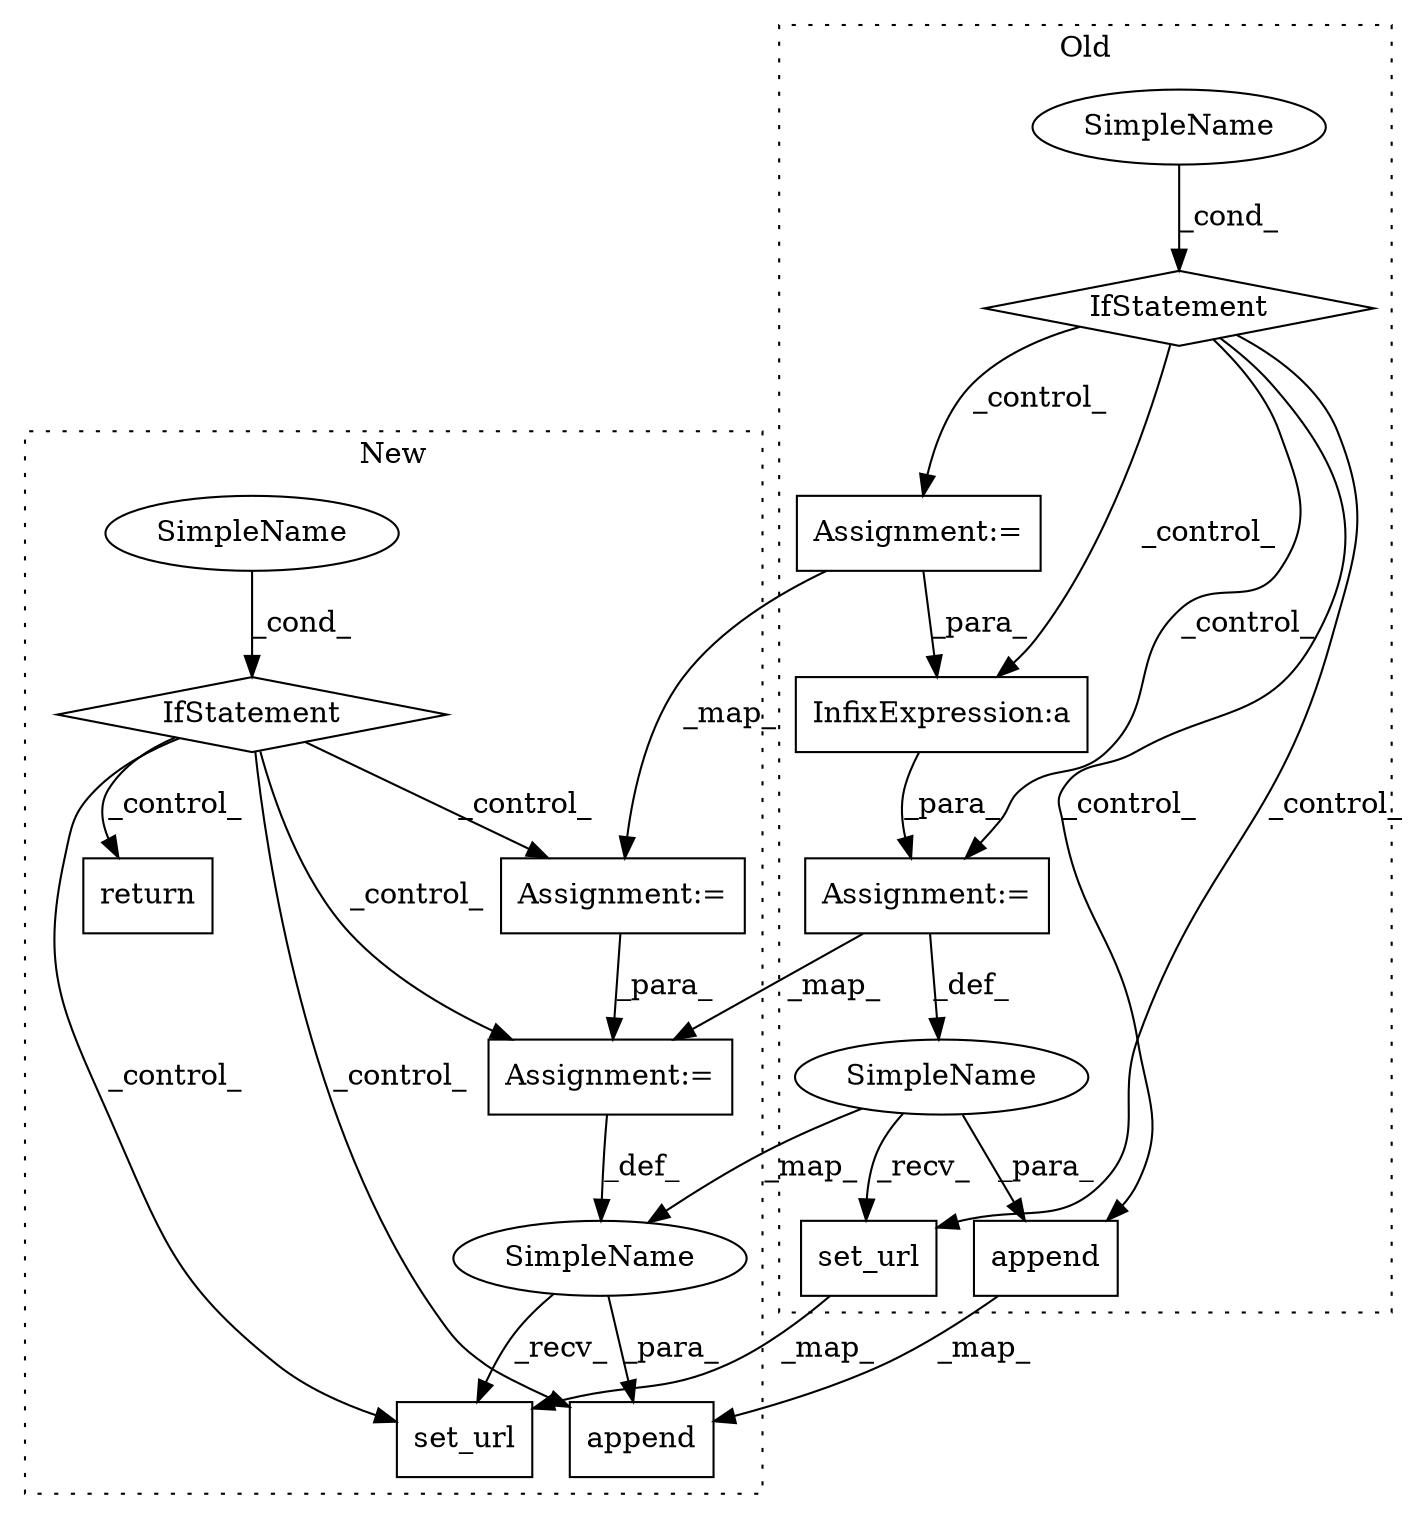 digraph G {
subgraph cluster0 {
1 [label="set_url" a="32" s="2910,2936" l="8,1" shape="box"];
6 [label="IfStatement" a="25" s="2462,2548" l="4,2" shape="diamond"];
7 [label="SimpleName" a="42" s="" l="" shape="ellipse"];
8 [label="Assignment:=" a="7" s="2822" l="1" shape="box"];
11 [label="Assignment:=" a="7" s="2562" l="1" shape="box"];
13 [label="append" a="32" s="3027,3050" l="7,1" shape="box"];
14 [label="InfixExpression:a" a="27" s="2726" l="10" shape="box"];
16 [label="SimpleName" a="42" s="2821" l="1" shape="ellipse"];
label = "Old";
style="dotted";
}
subgraph cluster1 {
2 [label="set_url" a="32" s="2931,2957" l="8,1" shape="box"];
3 [label="SimpleName" a="42" s="" l="" shape="ellipse"];
4 [label="return" a="41" s="2488" l="7" shape="box"];
5 [label="IfStatement" a="25" s="2454,2478" l="4,2" shape="diamond"];
9 [label="Assignment:=" a="7" s="2845" l="1" shape="box"];
10 [label="Assignment:=" a="7" s="2599" l="1" shape="box"];
12 [label="append" a="32" s="3044,3067" l="7,1" shape="box"];
15 [label="SimpleName" a="42" s="2844" l="1" shape="ellipse"];
label = "New";
style="dotted";
}
1 -> 2 [label="_map_"];
3 -> 5 [label="_cond_"];
5 -> 9 [label="_control_"];
5 -> 12 [label="_control_"];
5 -> 2 [label="_control_"];
5 -> 4 [label="_control_"];
5 -> 10 [label="_control_"];
6 -> 11 [label="_control_"];
6 -> 13 [label="_control_"];
6 -> 14 [label="_control_"];
6 -> 8 [label="_control_"];
6 -> 1 [label="_control_"];
7 -> 6 [label="_cond_"];
8 -> 16 [label="_def_"];
8 -> 9 [label="_map_"];
9 -> 15 [label="_def_"];
10 -> 9 [label="_para_"];
11 -> 10 [label="_map_"];
11 -> 14 [label="_para_"];
13 -> 12 [label="_map_"];
14 -> 8 [label="_para_"];
15 -> 2 [label="_recv_"];
15 -> 12 [label="_para_"];
16 -> 13 [label="_para_"];
16 -> 15 [label="_map_"];
16 -> 1 [label="_recv_"];
}
